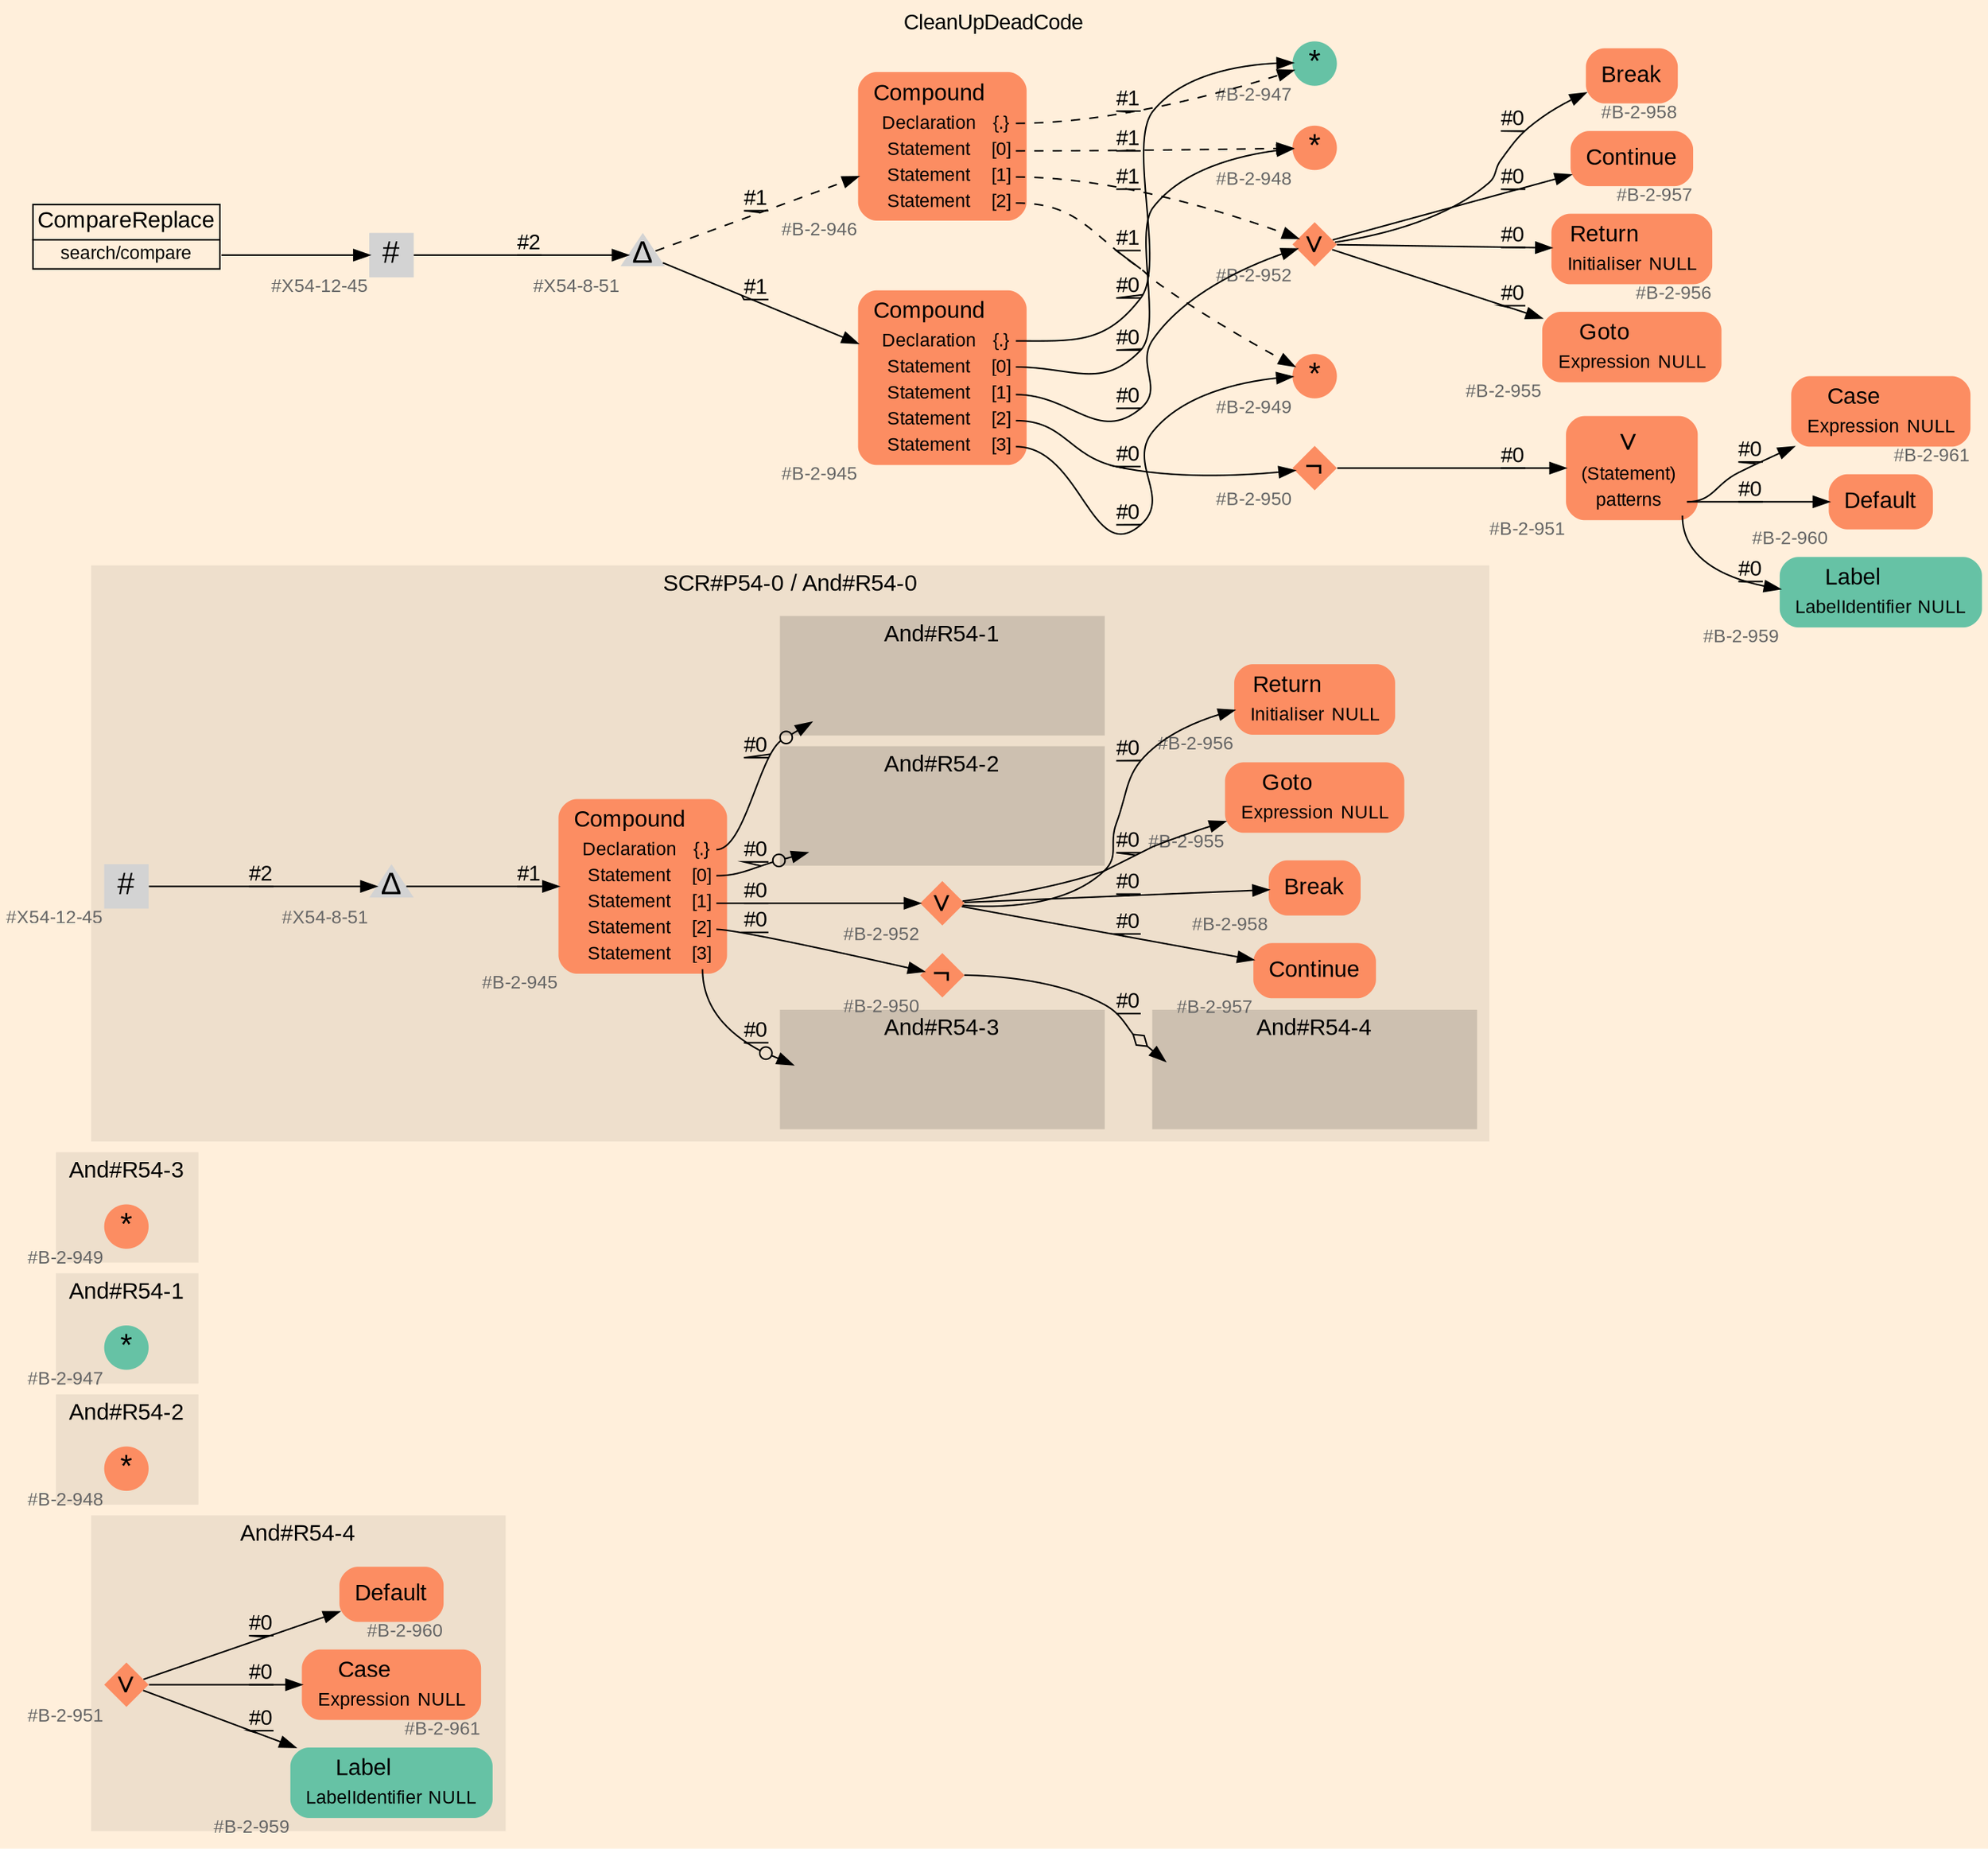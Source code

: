 digraph "CleanUpDeadCode" {
label = "CleanUpDeadCode"
labelloc = t
graph [
    rankdir = "LR"
    ranksep = 0.3
    bgcolor = antiquewhite1
    color = black
    fontcolor = black
    fontname = "Arial"
];
node [
    fontname = "Arial"
];
edge [
    fontname = "Arial"
];

// -------------------- figure And#R54-4 --------------------
// -------- region And#R54-4 ----------
subgraph "clusterAnd#R54-4" {
    label = "And#R54-4"
    style = "filled"
    color = antiquewhite2
    fontsize = "15"
    // -------- block And#R54-4/#B-2-959 ----------
    "And#R54-4/#B-2-959" [
        fillcolor = "/set28/1"
        xlabel = "#B-2-959"
        fontsize = "12"
        fontcolor = grey40
        shape = "plaintext"
        label = <<TABLE BORDER="0" CELLBORDER="0" CELLSPACING="0">
         <TR><TD><FONT COLOR="black" POINT-SIZE="15">Label</FONT></TD></TR>
         <TR><TD><FONT COLOR="black" POINT-SIZE="12">LabelIdentifier</FONT></TD><TD PORT="port0"><FONT COLOR="black" POINT-SIZE="12">NULL</FONT></TD></TR>
        </TABLE>>
        style = "rounded,filled"
    ];
    
    // -------- block And#R54-4/#B-2-961 ----------
    "And#R54-4/#B-2-961" [
        fillcolor = "/set28/2"
        xlabel = "#B-2-961"
        fontsize = "12"
        fontcolor = grey40
        shape = "plaintext"
        label = <<TABLE BORDER="0" CELLBORDER="0" CELLSPACING="0">
         <TR><TD><FONT COLOR="black" POINT-SIZE="15">Case</FONT></TD></TR>
         <TR><TD><FONT COLOR="black" POINT-SIZE="12">Expression</FONT></TD><TD PORT="port0"><FONT COLOR="black" POINT-SIZE="12">NULL</FONT></TD></TR>
        </TABLE>>
        style = "rounded,filled"
    ];
    
    // -------- block And#R54-4/#B-2-960 ----------
    "And#R54-4/#B-2-960" [
        fillcolor = "/set28/2"
        xlabel = "#B-2-960"
        fontsize = "12"
        fontcolor = grey40
        shape = "plaintext"
        label = <<TABLE BORDER="0" CELLBORDER="0" CELLSPACING="0">
         <TR><TD><FONT COLOR="black" POINT-SIZE="15">Default</FONT></TD></TR>
        </TABLE>>
        style = "rounded,filled"
    ];
    
    // -------- block And#R54-4/#B-2-951 ----------
    "And#R54-4/#B-2-951" [
        fillcolor = "/set28/2"
        xlabel = "#B-2-951"
        fontsize = "12"
        fontcolor = grey40
        shape = "diamond"
        label = <<FONT COLOR="black" POINT-SIZE="20">∨</FONT>>
        style = "filled"
        penwidth = 0.0
        fixedsize = true
        width = 0.4
        height = 0.4
    ];
    
}

"And#R54-4/#B-2-951" -> "And#R54-4/#B-2-961" [
    label = "#0"
    decorate = true
    color = black
    fontcolor = black
];

"And#R54-4/#B-2-951" -> "And#R54-4/#B-2-960" [
    label = "#0"
    decorate = true
    color = black
    fontcolor = black
];

"And#R54-4/#B-2-951" -> "And#R54-4/#B-2-959" [
    label = "#0"
    decorate = true
    color = black
    fontcolor = black
];


// -------------------- figure And#R54-2 --------------------
// -------- region And#R54-2 ----------
subgraph "clusterAnd#R54-2" {
    label = "And#R54-2"
    style = "filled"
    color = antiquewhite2
    fontsize = "15"
    // -------- block And#R54-2/#B-2-948 ----------
    "And#R54-2/#B-2-948" [
        fillcolor = "/set28/2"
        xlabel = "#B-2-948"
        fontsize = "12"
        fontcolor = grey40
        shape = "circle"
        label = <<FONT COLOR="black" POINT-SIZE="20">*</FONT>>
        style = "filled"
        penwidth = 0.0
        fixedsize = true
        width = 0.4
        height = 0.4
    ];
    
}


// -------------------- figure And#R54-1 --------------------
// -------- region And#R54-1 ----------
subgraph "clusterAnd#R54-1" {
    label = "And#R54-1"
    style = "filled"
    color = antiquewhite2
    fontsize = "15"
    // -------- block And#R54-1/#B-2-947 ----------
    "And#R54-1/#B-2-947" [
        fillcolor = "/set28/1"
        xlabel = "#B-2-947"
        fontsize = "12"
        fontcolor = grey40
        shape = "circle"
        label = <<FONT COLOR="black" POINT-SIZE="20">*</FONT>>
        style = "filled"
        penwidth = 0.0
        fixedsize = true
        width = 0.4
        height = 0.4
    ];
    
}


// -------------------- figure And#R54-3 --------------------
// -------- region And#R54-3 ----------
subgraph "clusterAnd#R54-3" {
    label = "And#R54-3"
    style = "filled"
    color = antiquewhite2
    fontsize = "15"
    // -------- block And#R54-3/#B-2-949 ----------
    "And#R54-3/#B-2-949" [
        fillcolor = "/set28/2"
        xlabel = "#B-2-949"
        fontsize = "12"
        fontcolor = grey40
        shape = "circle"
        label = <<FONT COLOR="black" POINT-SIZE="20">*</FONT>>
        style = "filled"
        penwidth = 0.0
        fixedsize = true
        width = 0.4
        height = 0.4
    ];
    
}


// -------------------- figure And#R54-0 --------------------
// -------- region And#R54-0 ----------
subgraph "clusterAnd#R54-0" {
    label = "SCR#P54-0 / And#R54-0"
    style = "filled"
    color = antiquewhite2
    fontsize = "15"
    // -------- block And#R54-0/#B-2-945 ----------
    "And#R54-0/#B-2-945" [
        fillcolor = "/set28/2"
        xlabel = "#B-2-945"
        fontsize = "12"
        fontcolor = grey40
        shape = "plaintext"
        label = <<TABLE BORDER="0" CELLBORDER="0" CELLSPACING="0">
         <TR><TD><FONT COLOR="black" POINT-SIZE="15">Compound</FONT></TD></TR>
         <TR><TD><FONT COLOR="black" POINT-SIZE="12">Declaration</FONT></TD><TD PORT="port0"><FONT COLOR="black" POINT-SIZE="12">{.}</FONT></TD></TR>
         <TR><TD><FONT COLOR="black" POINT-SIZE="12">Statement</FONT></TD><TD PORT="port1"><FONT COLOR="black" POINT-SIZE="12">[0]</FONT></TD></TR>
         <TR><TD><FONT COLOR="black" POINT-SIZE="12">Statement</FONT></TD><TD PORT="port2"><FONT COLOR="black" POINT-SIZE="12">[1]</FONT></TD></TR>
         <TR><TD><FONT COLOR="black" POINT-SIZE="12">Statement</FONT></TD><TD PORT="port3"><FONT COLOR="black" POINT-SIZE="12">[2]</FONT></TD></TR>
         <TR><TD><FONT COLOR="black" POINT-SIZE="12">Statement</FONT></TD><TD PORT="port4"><FONT COLOR="black" POINT-SIZE="12">[3]</FONT></TD></TR>
        </TABLE>>
        style = "rounded,filled"
    ];
    
    // -------- block And#R54-0/#B-2-956 ----------
    "And#R54-0/#B-2-956" [
        fillcolor = "/set28/2"
        xlabel = "#B-2-956"
        fontsize = "12"
        fontcolor = grey40
        shape = "plaintext"
        label = <<TABLE BORDER="0" CELLBORDER="0" CELLSPACING="0">
         <TR><TD><FONT COLOR="black" POINT-SIZE="15">Return</FONT></TD></TR>
         <TR><TD><FONT COLOR="black" POINT-SIZE="12">Initialiser</FONT></TD><TD PORT="port0"><FONT COLOR="black" POINT-SIZE="12">NULL</FONT></TD></TR>
        </TABLE>>
        style = "rounded,filled"
    ];
    
    // -------- block And#R54-0/#X54-8-51 ----------
    "And#R54-0/#X54-8-51" [
        xlabel = "#X54-8-51"
        fontsize = "12"
        fontcolor = grey40
        shape = "triangle"
        label = <<FONT COLOR="black" POINT-SIZE="20">Δ</FONT>>
        style = "filled"
        penwidth = 0.0
        fixedsize = true
        width = 0.4
        height = 0.4
    ];
    
    // -------- block And#R54-0/#B-2-952 ----------
    "And#R54-0/#B-2-952" [
        fillcolor = "/set28/2"
        xlabel = "#B-2-952"
        fontsize = "12"
        fontcolor = grey40
        shape = "diamond"
        label = <<FONT COLOR="black" POINT-SIZE="20">∨</FONT>>
        style = "filled"
        penwidth = 0.0
        fixedsize = true
        width = 0.4
        height = 0.4
    ];
    
    // -------- block And#R54-0/#X54-12-45 ----------
    "And#R54-0/#X54-12-45" [
        xlabel = "#X54-12-45"
        fontsize = "12"
        fontcolor = grey40
        shape = "square"
        label = <<FONT COLOR="black" POINT-SIZE="20">#</FONT>>
        style = "filled"
        penwidth = 0.0
        fixedsize = true
        width = 0.4
        height = 0.4
    ];
    
    // -------- block And#R54-0/#B-2-957 ----------
    "And#R54-0/#B-2-957" [
        fillcolor = "/set28/2"
        xlabel = "#B-2-957"
        fontsize = "12"
        fontcolor = grey40
        shape = "plaintext"
        label = <<TABLE BORDER="0" CELLBORDER="0" CELLSPACING="0">
         <TR><TD><FONT COLOR="black" POINT-SIZE="15">Continue</FONT></TD></TR>
        </TABLE>>
        style = "rounded,filled"
    ];
    
    // -------- block And#R54-0/#B-2-958 ----------
    "And#R54-0/#B-2-958" [
        fillcolor = "/set28/2"
        xlabel = "#B-2-958"
        fontsize = "12"
        fontcolor = grey40
        shape = "plaintext"
        label = <<TABLE BORDER="0" CELLBORDER="0" CELLSPACING="0">
         <TR><TD><FONT COLOR="black" POINT-SIZE="15">Break</FONT></TD></TR>
        </TABLE>>
        style = "rounded,filled"
    ];
    
    // -------- block And#R54-0/#B-2-955 ----------
    "And#R54-0/#B-2-955" [
        fillcolor = "/set28/2"
        xlabel = "#B-2-955"
        fontsize = "12"
        fontcolor = grey40
        shape = "plaintext"
        label = <<TABLE BORDER="0" CELLBORDER="0" CELLSPACING="0">
         <TR><TD><FONT COLOR="black" POINT-SIZE="15">Goto</FONT></TD></TR>
         <TR><TD><FONT COLOR="black" POINT-SIZE="12">Expression</FONT></TD><TD PORT="port0"><FONT COLOR="black" POINT-SIZE="12">NULL</FONT></TD></TR>
        </TABLE>>
        style = "rounded,filled"
    ];
    
    // -------- block And#R54-0/#B-2-950 ----------
    "And#R54-0/#B-2-950" [
        fillcolor = "/set28/2"
        xlabel = "#B-2-950"
        fontsize = "12"
        fontcolor = grey40
        shape = "diamond"
        label = <<FONT COLOR="black" POINT-SIZE="20">¬</FONT>>
        style = "filled"
        penwidth = 0.0
        fixedsize = true
        width = 0.4
        height = 0.4
    ];
    
    // -------- region And#R54-0/And#R54-1 ----------
    subgraph "clusterAnd#R54-0/And#R54-1" {
        label = "And#R54-1"
        style = "filled"
        color = antiquewhite3
        fontsize = "15"
        // -------- block And#R54-0/And#R54-1/#B-2-947 ----------
        "And#R54-0/And#R54-1/#B-2-947" [
            fillcolor = "/set28/1"
            xlabel = "#B-2-947"
            fontsize = "12"
            fontcolor = grey40
            shape = "none"
            style = "invisible"
        ];
        
    }
    
    // -------- region And#R54-0/And#R54-2 ----------
    subgraph "clusterAnd#R54-0/And#R54-2" {
        label = "And#R54-2"
        style = "filled"
        color = antiquewhite3
        fontsize = "15"
        // -------- block And#R54-0/And#R54-2/#B-2-948 ----------
        "And#R54-0/And#R54-2/#B-2-948" [
            fillcolor = "/set28/2"
            xlabel = "#B-2-948"
            fontsize = "12"
            fontcolor = grey40
            shape = "none"
            style = "invisible"
        ];
        
    }
    
    // -------- region And#R54-0/And#R54-3 ----------
    subgraph "clusterAnd#R54-0/And#R54-3" {
        label = "And#R54-3"
        style = "filled"
        color = antiquewhite3
        fontsize = "15"
        // -------- block And#R54-0/And#R54-3/#B-2-949 ----------
        "And#R54-0/And#R54-3/#B-2-949" [
            fillcolor = "/set28/2"
            xlabel = "#B-2-949"
            fontsize = "12"
            fontcolor = grey40
            shape = "none"
            style = "invisible"
        ];
        
    }
    
    // -------- region And#R54-0/And#R54-4 ----------
    subgraph "clusterAnd#R54-0/And#R54-4" {
        label = "And#R54-4"
        style = "filled"
        color = antiquewhite3
        fontsize = "15"
        // -------- block And#R54-0/And#R54-4/#B-2-951 ----------
        "And#R54-0/And#R54-4/#B-2-951" [
            fillcolor = "/set28/2"
            xlabel = "#B-2-951"
            fontsize = "12"
            fontcolor = grey40
            shape = "none"
            style = "invisible"
        ];
        
    }
    
}

"And#R54-0/#B-2-945":port0 -> "And#R54-0/And#R54-1/#B-2-947" [
    arrowhead="normalnoneodot"
    label = "#0"
    decorate = true
    color = black
    fontcolor = black
];

"And#R54-0/#B-2-945":port1 -> "And#R54-0/And#R54-2/#B-2-948" [
    arrowhead="normalnoneodot"
    label = "#0"
    decorate = true
    color = black
    fontcolor = black
];

"And#R54-0/#B-2-945":port2 -> "And#R54-0/#B-2-952" [
    label = "#0"
    decorate = true
    color = black
    fontcolor = black
];

"And#R54-0/#B-2-945":port3 -> "And#R54-0/#B-2-950" [
    label = "#0"
    decorate = true
    color = black
    fontcolor = black
];

"And#R54-0/#B-2-945":port4 -> "And#R54-0/And#R54-3/#B-2-949" [
    arrowhead="normalnoneodot"
    label = "#0"
    decorate = true
    color = black
    fontcolor = black
];

"And#R54-0/#X54-8-51" -> "And#R54-0/#B-2-945" [
    label = "#1"
    decorate = true
    color = black
    fontcolor = black
];

"And#R54-0/#B-2-952" -> "And#R54-0/#B-2-958" [
    label = "#0"
    decorate = true
    color = black
    fontcolor = black
];

"And#R54-0/#B-2-952" -> "And#R54-0/#B-2-957" [
    label = "#0"
    decorate = true
    color = black
    fontcolor = black
];

"And#R54-0/#B-2-952" -> "And#R54-0/#B-2-956" [
    label = "#0"
    decorate = true
    color = black
    fontcolor = black
];

"And#R54-0/#B-2-952" -> "And#R54-0/#B-2-955" [
    label = "#0"
    decorate = true
    color = black
    fontcolor = black
];

"And#R54-0/#X54-12-45" -> "And#R54-0/#X54-8-51" [
    label = "#2"
    decorate = true
    color = black
    fontcolor = black
];

"And#R54-0/#B-2-950" -> "And#R54-0/And#R54-4/#B-2-951" [
    arrowhead="normalnoneodiamond"
    label = "#0"
    decorate = true
    color = black
    fontcolor = black
];


// -------------------- transformation figure --------------------
// -------- block CR#X54-10-54 ----------
"CR#X54-10-54" [
    fillcolor = antiquewhite1
    fontsize = "12"
    fontcolor = grey40
    shape = "plaintext"
    label = <<TABLE BORDER="0" CELLBORDER="1" CELLSPACING="0">
     <TR><TD><FONT COLOR="black" POINT-SIZE="15">CompareReplace</FONT></TD></TR>
     <TR><TD PORT="port0"><FONT COLOR="black" POINT-SIZE="12">search/compare</FONT></TD></TR>
    </TABLE>>
    style = "filled"
    color = black
];

// -------- block #X54-12-45 ----------
"#X54-12-45" [
    xlabel = "#X54-12-45"
    fontsize = "12"
    fontcolor = grey40
    shape = "square"
    label = <<FONT COLOR="black" POINT-SIZE="20">#</FONT>>
    style = "filled"
    penwidth = 0.0
    fixedsize = true
    width = 0.4
    height = 0.4
];

// -------- block #X54-8-51 ----------
"#X54-8-51" [
    xlabel = "#X54-8-51"
    fontsize = "12"
    fontcolor = grey40
    shape = "triangle"
    label = <<FONT COLOR="black" POINT-SIZE="20">Δ</FONT>>
    style = "filled"
    penwidth = 0.0
    fixedsize = true
    width = 0.4
    height = 0.4
];

// -------- block #B-2-945 ----------
"#B-2-945" [
    fillcolor = "/set28/2"
    xlabel = "#B-2-945"
    fontsize = "12"
    fontcolor = grey40
    shape = "plaintext"
    label = <<TABLE BORDER="0" CELLBORDER="0" CELLSPACING="0">
     <TR><TD><FONT COLOR="black" POINT-SIZE="15">Compound</FONT></TD></TR>
     <TR><TD><FONT COLOR="black" POINT-SIZE="12">Declaration</FONT></TD><TD PORT="port0"><FONT COLOR="black" POINT-SIZE="12">{.}</FONT></TD></TR>
     <TR><TD><FONT COLOR="black" POINT-SIZE="12">Statement</FONT></TD><TD PORT="port1"><FONT COLOR="black" POINT-SIZE="12">[0]</FONT></TD></TR>
     <TR><TD><FONT COLOR="black" POINT-SIZE="12">Statement</FONT></TD><TD PORT="port2"><FONT COLOR="black" POINT-SIZE="12">[1]</FONT></TD></TR>
     <TR><TD><FONT COLOR="black" POINT-SIZE="12">Statement</FONT></TD><TD PORT="port3"><FONT COLOR="black" POINT-SIZE="12">[2]</FONT></TD></TR>
     <TR><TD><FONT COLOR="black" POINT-SIZE="12">Statement</FONT></TD><TD PORT="port4"><FONT COLOR="black" POINT-SIZE="12">[3]</FONT></TD></TR>
    </TABLE>>
    style = "rounded,filled"
];

// -------- block #B-2-947 ----------
"#B-2-947" [
    fillcolor = "/set28/1"
    xlabel = "#B-2-947"
    fontsize = "12"
    fontcolor = grey40
    shape = "circle"
    label = <<FONT COLOR="black" POINT-SIZE="20">*</FONT>>
    style = "filled"
    penwidth = 0.0
    fixedsize = true
    width = 0.4
    height = 0.4
];

// -------- block #B-2-948 ----------
"#B-2-948" [
    fillcolor = "/set28/2"
    xlabel = "#B-2-948"
    fontsize = "12"
    fontcolor = grey40
    shape = "circle"
    label = <<FONT COLOR="black" POINT-SIZE="20">*</FONT>>
    style = "filled"
    penwidth = 0.0
    fixedsize = true
    width = 0.4
    height = 0.4
];

// -------- block #B-2-952 ----------
"#B-2-952" [
    fillcolor = "/set28/2"
    xlabel = "#B-2-952"
    fontsize = "12"
    fontcolor = grey40
    shape = "diamond"
    label = <<FONT COLOR="black" POINT-SIZE="20">∨</FONT>>
    style = "filled"
    penwidth = 0.0
    fixedsize = true
    width = 0.4
    height = 0.4
];

// -------- block #B-2-958 ----------
"#B-2-958" [
    fillcolor = "/set28/2"
    xlabel = "#B-2-958"
    fontsize = "12"
    fontcolor = grey40
    shape = "plaintext"
    label = <<TABLE BORDER="0" CELLBORDER="0" CELLSPACING="0">
     <TR><TD><FONT COLOR="black" POINT-SIZE="15">Break</FONT></TD></TR>
    </TABLE>>
    style = "rounded,filled"
];

// -------- block #B-2-957 ----------
"#B-2-957" [
    fillcolor = "/set28/2"
    xlabel = "#B-2-957"
    fontsize = "12"
    fontcolor = grey40
    shape = "plaintext"
    label = <<TABLE BORDER="0" CELLBORDER="0" CELLSPACING="0">
     <TR><TD><FONT COLOR="black" POINT-SIZE="15">Continue</FONT></TD></TR>
    </TABLE>>
    style = "rounded,filled"
];

// -------- block #B-2-956 ----------
"#B-2-956" [
    fillcolor = "/set28/2"
    xlabel = "#B-2-956"
    fontsize = "12"
    fontcolor = grey40
    shape = "plaintext"
    label = <<TABLE BORDER="0" CELLBORDER="0" CELLSPACING="0">
     <TR><TD><FONT COLOR="black" POINT-SIZE="15">Return</FONT></TD></TR>
     <TR><TD><FONT COLOR="black" POINT-SIZE="12">Initialiser</FONT></TD><TD PORT="port0"><FONT COLOR="black" POINT-SIZE="12">NULL</FONT></TD></TR>
    </TABLE>>
    style = "rounded,filled"
];

// -------- block #B-2-955 ----------
"#B-2-955" [
    fillcolor = "/set28/2"
    xlabel = "#B-2-955"
    fontsize = "12"
    fontcolor = grey40
    shape = "plaintext"
    label = <<TABLE BORDER="0" CELLBORDER="0" CELLSPACING="0">
     <TR><TD><FONT COLOR="black" POINT-SIZE="15">Goto</FONT></TD></TR>
     <TR><TD><FONT COLOR="black" POINT-SIZE="12">Expression</FONT></TD><TD PORT="port0"><FONT COLOR="black" POINT-SIZE="12">NULL</FONT></TD></TR>
    </TABLE>>
    style = "rounded,filled"
];

// -------- block #B-2-950 ----------
"#B-2-950" [
    fillcolor = "/set28/2"
    xlabel = "#B-2-950"
    fontsize = "12"
    fontcolor = grey40
    shape = "diamond"
    label = <<FONT COLOR="black" POINT-SIZE="20">¬</FONT>>
    style = "filled"
    penwidth = 0.0
    fixedsize = true
    width = 0.4
    height = 0.4
];

// -------- block #B-2-951 ----------
"#B-2-951" [
    fillcolor = "/set28/2"
    xlabel = "#B-2-951"
    fontsize = "12"
    fontcolor = grey40
    shape = "plaintext"
    label = <<TABLE BORDER="0" CELLBORDER="0" CELLSPACING="0">
     <TR><TD><FONT COLOR="black" POINT-SIZE="20">∨</FONT></TD></TR>
     <TR><TD><FONT COLOR="black" POINT-SIZE="12">(Statement)</FONT></TD><TD PORT="port0"></TD></TR>
     <TR><TD><FONT COLOR="black" POINT-SIZE="12">patterns</FONT></TD><TD PORT="port1"></TD></TR>
    </TABLE>>
    style = "rounded,filled"
];

// -------- block #B-2-961 ----------
"#B-2-961" [
    fillcolor = "/set28/2"
    xlabel = "#B-2-961"
    fontsize = "12"
    fontcolor = grey40
    shape = "plaintext"
    label = <<TABLE BORDER="0" CELLBORDER="0" CELLSPACING="0">
     <TR><TD><FONT COLOR="black" POINT-SIZE="15">Case</FONT></TD></TR>
     <TR><TD><FONT COLOR="black" POINT-SIZE="12">Expression</FONT></TD><TD PORT="port0"><FONT COLOR="black" POINT-SIZE="12">NULL</FONT></TD></TR>
    </TABLE>>
    style = "rounded,filled"
];

// -------- block #B-2-960 ----------
"#B-2-960" [
    fillcolor = "/set28/2"
    xlabel = "#B-2-960"
    fontsize = "12"
    fontcolor = grey40
    shape = "plaintext"
    label = <<TABLE BORDER="0" CELLBORDER="0" CELLSPACING="0">
     <TR><TD><FONT COLOR="black" POINT-SIZE="15">Default</FONT></TD></TR>
    </TABLE>>
    style = "rounded,filled"
];

// -------- block #B-2-959 ----------
"#B-2-959" [
    fillcolor = "/set28/1"
    xlabel = "#B-2-959"
    fontsize = "12"
    fontcolor = grey40
    shape = "plaintext"
    label = <<TABLE BORDER="0" CELLBORDER="0" CELLSPACING="0">
     <TR><TD><FONT COLOR="black" POINT-SIZE="15">Label</FONT></TD></TR>
     <TR><TD><FONT COLOR="black" POINT-SIZE="12">LabelIdentifier</FONT></TD><TD PORT="port0"><FONT COLOR="black" POINT-SIZE="12">NULL</FONT></TD></TR>
    </TABLE>>
    style = "rounded,filled"
];

// -------- block #B-2-949 ----------
"#B-2-949" [
    fillcolor = "/set28/2"
    xlabel = "#B-2-949"
    fontsize = "12"
    fontcolor = grey40
    shape = "circle"
    label = <<FONT COLOR="black" POINT-SIZE="20">*</FONT>>
    style = "filled"
    penwidth = 0.0
    fixedsize = true
    width = 0.4
    height = 0.4
];

// -------- block #B-2-946 ----------
"#B-2-946" [
    fillcolor = "/set28/2"
    xlabel = "#B-2-946"
    fontsize = "12"
    fontcolor = grey40
    shape = "plaintext"
    label = <<TABLE BORDER="0" CELLBORDER="0" CELLSPACING="0">
     <TR><TD><FONT COLOR="black" POINT-SIZE="15">Compound</FONT></TD></TR>
     <TR><TD><FONT COLOR="black" POINT-SIZE="12">Declaration</FONT></TD><TD PORT="port0"><FONT COLOR="black" POINT-SIZE="12">{.}</FONT></TD></TR>
     <TR><TD><FONT COLOR="black" POINT-SIZE="12">Statement</FONT></TD><TD PORT="port1"><FONT COLOR="black" POINT-SIZE="12">[0]</FONT></TD></TR>
     <TR><TD><FONT COLOR="black" POINT-SIZE="12">Statement</FONT></TD><TD PORT="port2"><FONT COLOR="black" POINT-SIZE="12">[1]</FONT></TD></TR>
     <TR><TD><FONT COLOR="black" POINT-SIZE="12">Statement</FONT></TD><TD PORT="port3"><FONT COLOR="black" POINT-SIZE="12">[2]</FONT></TD></TR>
    </TABLE>>
    style = "rounded,filled"
];

"CR#X54-10-54":port0 -> "#X54-12-45" [
    label = ""
    decorate = true
    color = black
    fontcolor = black
];

"#X54-12-45" -> "#X54-8-51" [
    label = "#2"
    decorate = true
    color = black
    fontcolor = black
];

"#X54-8-51" -> "#B-2-945" [
    label = "#1"
    decorate = true
    color = black
    fontcolor = black
];

"#X54-8-51" -> "#B-2-946" [
    style="dashed"
    label = "#1"
    decorate = true
    color = black
    fontcolor = black
];

"#B-2-945":port0 -> "#B-2-947" [
    label = "#0"
    decorate = true
    color = black
    fontcolor = black
];

"#B-2-945":port1 -> "#B-2-948" [
    label = "#0"
    decorate = true
    color = black
    fontcolor = black
];

"#B-2-945":port2 -> "#B-2-952" [
    label = "#0"
    decorate = true
    color = black
    fontcolor = black
];

"#B-2-945":port3 -> "#B-2-950" [
    label = "#0"
    decorate = true
    color = black
    fontcolor = black
];

"#B-2-945":port4 -> "#B-2-949" [
    label = "#0"
    decorate = true
    color = black
    fontcolor = black
];

"#B-2-952" -> "#B-2-958" [
    label = "#0"
    decorate = true
    color = black
    fontcolor = black
];

"#B-2-952" -> "#B-2-957" [
    label = "#0"
    decorate = true
    color = black
    fontcolor = black
];

"#B-2-952" -> "#B-2-956" [
    label = "#0"
    decorate = true
    color = black
    fontcolor = black
];

"#B-2-952" -> "#B-2-955" [
    label = "#0"
    decorate = true
    color = black
    fontcolor = black
];

"#B-2-950" -> "#B-2-951" [
    label = "#0"
    decorate = true
    color = black
    fontcolor = black
];

"#B-2-951":port1 -> "#B-2-961" [
    label = "#0"
    decorate = true
    color = black
    fontcolor = black
];

"#B-2-951":port1 -> "#B-2-960" [
    label = "#0"
    decorate = true
    color = black
    fontcolor = black
];

"#B-2-951":port1 -> "#B-2-959" [
    label = "#0"
    decorate = true
    color = black
    fontcolor = black
];

"#B-2-946":port0 -> "#B-2-947" [
    style="dashed"
    label = "#1"
    decorate = true
    color = black
    fontcolor = black
];

"#B-2-946":port1 -> "#B-2-948" [
    style="dashed"
    label = "#1"
    decorate = true
    color = black
    fontcolor = black
];

"#B-2-946":port2 -> "#B-2-952" [
    style="dashed"
    label = "#1"
    decorate = true
    color = black
    fontcolor = black
];

"#B-2-946":port3 -> "#B-2-949" [
    style="dashed"
    label = "#1"
    decorate = true
    color = black
    fontcolor = black
];


}
